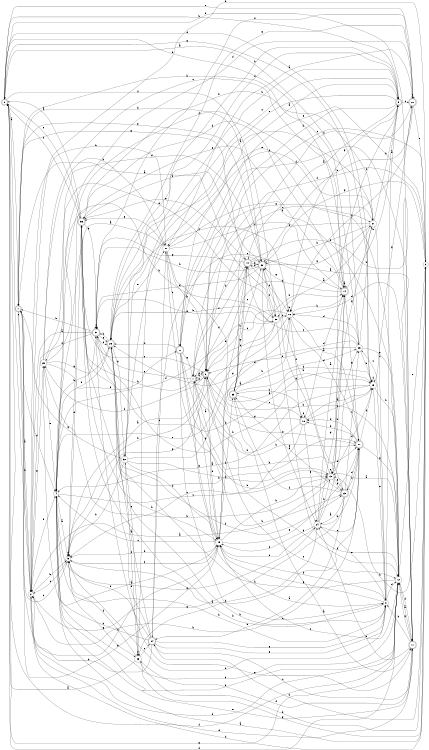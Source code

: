 digraph n30_5 {
__start0 [label="" shape="none"];

rankdir=LR;
size="8,5";

s0 [style="rounded,filled", color="black", fillcolor="white" shape="doublecircle", label="0"];
s1 [style="rounded,filled", color="black", fillcolor="white" shape="doublecircle", label="1"];
s2 [style="filled", color="black", fillcolor="white" shape="circle", label="2"];
s3 [style="filled", color="black", fillcolor="white" shape="circle", label="3"];
s4 [style="filled", color="black", fillcolor="white" shape="circle", label="4"];
s5 [style="filled", color="black", fillcolor="white" shape="circle", label="5"];
s6 [style="rounded,filled", color="black", fillcolor="white" shape="doublecircle", label="6"];
s7 [style="filled", color="black", fillcolor="white" shape="circle", label="7"];
s8 [style="filled", color="black", fillcolor="white" shape="circle", label="8"];
s9 [style="rounded,filled", color="black", fillcolor="white" shape="doublecircle", label="9"];
s10 [style="rounded,filled", color="black", fillcolor="white" shape="doublecircle", label="10"];
s11 [style="rounded,filled", color="black", fillcolor="white" shape="doublecircle", label="11"];
s12 [style="filled", color="black", fillcolor="white" shape="circle", label="12"];
s13 [style="filled", color="black", fillcolor="white" shape="circle", label="13"];
s14 [style="rounded,filled", color="black", fillcolor="white" shape="doublecircle", label="14"];
s15 [style="filled", color="black", fillcolor="white" shape="circle", label="15"];
s16 [style="filled", color="black", fillcolor="white" shape="circle", label="16"];
s17 [style="rounded,filled", color="black", fillcolor="white" shape="doublecircle", label="17"];
s18 [style="rounded,filled", color="black", fillcolor="white" shape="doublecircle", label="18"];
s19 [style="filled", color="black", fillcolor="white" shape="circle", label="19"];
s20 [style="rounded,filled", color="black", fillcolor="white" shape="doublecircle", label="20"];
s21 [style="filled", color="black", fillcolor="white" shape="circle", label="21"];
s22 [style="rounded,filled", color="black", fillcolor="white" shape="doublecircle", label="22"];
s23 [style="rounded,filled", color="black", fillcolor="white" shape="doublecircle", label="23"];
s24 [style="filled", color="black", fillcolor="white" shape="circle", label="24"];
s25 [style="filled", color="black", fillcolor="white" shape="circle", label="25"];
s26 [style="rounded,filled", color="black", fillcolor="white" shape="doublecircle", label="26"];
s27 [style="filled", color="black", fillcolor="white" shape="circle", label="27"];
s28 [style="filled", color="black", fillcolor="white" shape="circle", label="28"];
s29 [style="filled", color="black", fillcolor="white" shape="circle", label="29"];
s30 [style="rounded,filled", color="black", fillcolor="white" shape="doublecircle", label="30"];
s31 [style="rounded,filled", color="black", fillcolor="white" shape="doublecircle", label="31"];
s32 [style="filled", color="black", fillcolor="white" shape="circle", label="32"];
s33 [style="filled", color="black", fillcolor="white" shape="circle", label="33"];
s34 [style="rounded,filled", color="black", fillcolor="white" shape="doublecircle", label="34"];
s35 [style="rounded,filled", color="black", fillcolor="white" shape="doublecircle", label="35"];
s36 [style="rounded,filled", color="black", fillcolor="white" shape="doublecircle", label="36"];
s0 -> s1 [label="a"];
s0 -> s14 [label="b"];
s0 -> s36 [label="c"];
s0 -> s12 [label="d"];
s0 -> s20 [label="e"];
s0 -> s28 [label="f"];
s0 -> s19 [label="g"];
s0 -> s9 [label="h"];
s1 -> s2 [label="a"];
s1 -> s2 [label="b"];
s1 -> s5 [label="c"];
s1 -> s4 [label="d"];
s1 -> s30 [label="e"];
s1 -> s15 [label="f"];
s1 -> s10 [label="g"];
s1 -> s25 [label="h"];
s2 -> s3 [label="a"];
s2 -> s5 [label="b"];
s2 -> s0 [label="c"];
s2 -> s12 [label="d"];
s2 -> s11 [label="e"];
s2 -> s4 [label="f"];
s2 -> s29 [label="g"];
s2 -> s21 [label="h"];
s3 -> s4 [label="a"];
s3 -> s34 [label="b"];
s3 -> s6 [label="c"];
s3 -> s2 [label="d"];
s3 -> s22 [label="e"];
s3 -> s6 [label="f"];
s3 -> s30 [label="g"];
s3 -> s13 [label="h"];
s4 -> s5 [label="a"];
s4 -> s31 [label="b"];
s4 -> s13 [label="c"];
s4 -> s28 [label="d"];
s4 -> s11 [label="e"];
s4 -> s12 [label="f"];
s4 -> s24 [label="g"];
s4 -> s8 [label="h"];
s5 -> s6 [label="a"];
s5 -> s6 [label="b"];
s5 -> s2 [label="c"];
s5 -> s5 [label="d"];
s5 -> s36 [label="e"];
s5 -> s15 [label="f"];
s5 -> s33 [label="g"];
s5 -> s27 [label="h"];
s6 -> s7 [label="a"];
s6 -> s12 [label="b"];
s6 -> s12 [label="c"];
s6 -> s15 [label="d"];
s6 -> s7 [label="e"];
s6 -> s29 [label="f"];
s6 -> s12 [label="g"];
s6 -> s10 [label="h"];
s7 -> s8 [label="a"];
s7 -> s17 [label="b"];
s7 -> s27 [label="c"];
s7 -> s6 [label="d"];
s7 -> s31 [label="e"];
s7 -> s10 [label="f"];
s7 -> s15 [label="g"];
s7 -> s36 [label="h"];
s8 -> s9 [label="a"];
s8 -> s5 [label="b"];
s8 -> s25 [label="c"];
s8 -> s12 [label="d"];
s8 -> s24 [label="e"];
s8 -> s15 [label="f"];
s8 -> s15 [label="g"];
s8 -> s36 [label="h"];
s9 -> s10 [label="a"];
s9 -> s6 [label="b"];
s9 -> s20 [label="c"];
s9 -> s26 [label="d"];
s9 -> s33 [label="e"];
s9 -> s13 [label="f"];
s9 -> s16 [label="g"];
s9 -> s32 [label="h"];
s10 -> s11 [label="a"];
s10 -> s30 [label="b"];
s10 -> s16 [label="c"];
s10 -> s7 [label="d"];
s10 -> s36 [label="e"];
s10 -> s11 [label="f"];
s10 -> s31 [label="g"];
s10 -> s35 [label="h"];
s11 -> s12 [label="a"];
s11 -> s24 [label="b"];
s11 -> s34 [label="c"];
s11 -> s16 [label="d"];
s11 -> s0 [label="e"];
s11 -> s33 [label="f"];
s11 -> s12 [label="g"];
s11 -> s8 [label="h"];
s12 -> s13 [label="a"];
s12 -> s4 [label="b"];
s12 -> s15 [label="c"];
s12 -> s11 [label="d"];
s12 -> s3 [label="e"];
s12 -> s0 [label="f"];
s12 -> s0 [label="g"];
s12 -> s26 [label="h"];
s13 -> s2 [label="a"];
s13 -> s14 [label="b"];
s13 -> s13 [label="c"];
s13 -> s23 [label="d"];
s13 -> s23 [label="e"];
s13 -> s19 [label="f"];
s13 -> s30 [label="g"];
s13 -> s29 [label="h"];
s14 -> s14 [label="a"];
s14 -> s15 [label="b"];
s14 -> s34 [label="c"];
s14 -> s36 [label="d"];
s14 -> s36 [label="e"];
s14 -> s4 [label="f"];
s14 -> s17 [label="g"];
s14 -> s9 [label="h"];
s15 -> s7 [label="a"];
s15 -> s5 [label="b"];
s15 -> s4 [label="c"];
s15 -> s16 [label="d"];
s15 -> s17 [label="e"];
s15 -> s35 [label="f"];
s15 -> s1 [label="g"];
s15 -> s13 [label="h"];
s16 -> s17 [label="a"];
s16 -> s16 [label="b"];
s16 -> s6 [label="c"];
s16 -> s17 [label="d"];
s16 -> s4 [label="e"];
s16 -> s18 [label="f"];
s16 -> s30 [label="g"];
s16 -> s14 [label="h"];
s17 -> s5 [label="a"];
s17 -> s18 [label="b"];
s17 -> s23 [label="c"];
s17 -> s18 [label="d"];
s17 -> s6 [label="e"];
s17 -> s19 [label="f"];
s17 -> s12 [label="g"];
s17 -> s2 [label="h"];
s18 -> s19 [label="a"];
s18 -> s7 [label="b"];
s18 -> s5 [label="c"];
s18 -> s14 [label="d"];
s18 -> s24 [label="e"];
s18 -> s18 [label="f"];
s18 -> s6 [label="g"];
s18 -> s35 [label="h"];
s19 -> s4 [label="a"];
s19 -> s12 [label="b"];
s19 -> s18 [label="c"];
s19 -> s0 [label="d"];
s19 -> s8 [label="e"];
s19 -> s19 [label="f"];
s19 -> s20 [label="g"];
s19 -> s31 [label="h"];
s20 -> s21 [label="a"];
s20 -> s30 [label="b"];
s20 -> s20 [label="c"];
s20 -> s4 [label="d"];
s20 -> s3 [label="e"];
s20 -> s31 [label="f"];
s20 -> s26 [label="g"];
s20 -> s16 [label="h"];
s21 -> s4 [label="a"];
s21 -> s13 [label="b"];
s21 -> s22 [label="c"];
s21 -> s14 [label="d"];
s21 -> s36 [label="e"];
s21 -> s12 [label="f"];
s21 -> s19 [label="g"];
s21 -> s6 [label="h"];
s22 -> s9 [label="a"];
s22 -> s23 [label="b"];
s22 -> s8 [label="c"];
s22 -> s26 [label="d"];
s22 -> s15 [label="e"];
s22 -> s11 [label="f"];
s22 -> s7 [label="g"];
s22 -> s17 [label="h"];
s23 -> s24 [label="a"];
s23 -> s30 [label="b"];
s23 -> s25 [label="c"];
s23 -> s17 [label="d"];
s23 -> s35 [label="e"];
s23 -> s35 [label="f"];
s23 -> s2 [label="g"];
s23 -> s34 [label="h"];
s24 -> s14 [label="a"];
s24 -> s13 [label="b"];
s24 -> s17 [label="c"];
s24 -> s15 [label="d"];
s24 -> s25 [label="e"];
s24 -> s15 [label="f"];
s24 -> s14 [label="g"];
s24 -> s17 [label="h"];
s25 -> s0 [label="a"];
s25 -> s19 [label="b"];
s25 -> s10 [label="c"];
s25 -> s16 [label="d"];
s25 -> s12 [label="e"];
s25 -> s6 [label="f"];
s25 -> s26 [label="g"];
s25 -> s27 [label="h"];
s26 -> s27 [label="a"];
s26 -> s9 [label="b"];
s26 -> s16 [label="c"];
s26 -> s4 [label="d"];
s26 -> s21 [label="e"];
s26 -> s23 [label="f"];
s26 -> s32 [label="g"];
s26 -> s31 [label="h"];
s27 -> s28 [label="a"];
s27 -> s9 [label="b"];
s27 -> s8 [label="c"];
s27 -> s6 [label="d"];
s27 -> s22 [label="e"];
s27 -> s21 [label="f"];
s27 -> s13 [label="g"];
s27 -> s30 [label="h"];
s28 -> s1 [label="a"];
s28 -> s26 [label="b"];
s28 -> s6 [label="c"];
s28 -> s29 [label="d"];
s28 -> s31 [label="e"];
s28 -> s12 [label="f"];
s28 -> s5 [label="g"];
s28 -> s16 [label="h"];
s29 -> s15 [label="a"];
s29 -> s21 [label="b"];
s29 -> s14 [label="c"];
s29 -> s30 [label="d"];
s29 -> s4 [label="e"];
s29 -> s22 [label="f"];
s29 -> s26 [label="g"];
s29 -> s28 [label="h"];
s30 -> s10 [label="a"];
s30 -> s31 [label="b"];
s30 -> s28 [label="c"];
s30 -> s7 [label="d"];
s30 -> s31 [label="e"];
s30 -> s24 [label="f"];
s30 -> s27 [label="g"];
s30 -> s1 [label="h"];
s31 -> s2 [label="a"];
s31 -> s1 [label="b"];
s31 -> s31 [label="c"];
s31 -> s2 [label="d"];
s31 -> s11 [label="e"];
s31 -> s26 [label="f"];
s31 -> s26 [label="g"];
s31 -> s8 [label="h"];
s32 -> s25 [label="a"];
s32 -> s5 [label="b"];
s32 -> s9 [label="c"];
s32 -> s15 [label="d"];
s32 -> s12 [label="e"];
s32 -> s33 [label="f"];
s32 -> s1 [label="g"];
s32 -> s13 [label="h"];
s33 -> s0 [label="a"];
s33 -> s24 [label="b"];
s33 -> s34 [label="c"];
s33 -> s33 [label="d"];
s33 -> s32 [label="e"];
s33 -> s5 [label="f"];
s33 -> s3 [label="g"];
s33 -> s3 [label="h"];
s34 -> s26 [label="a"];
s34 -> s5 [label="b"];
s34 -> s21 [label="c"];
s34 -> s2 [label="d"];
s34 -> s8 [label="e"];
s34 -> s26 [label="f"];
s34 -> s8 [label="g"];
s34 -> s4 [label="h"];
s35 -> s11 [label="a"];
s35 -> s14 [label="b"];
s35 -> s30 [label="c"];
s35 -> s19 [label="d"];
s35 -> s18 [label="e"];
s35 -> s20 [label="f"];
s35 -> s10 [label="g"];
s35 -> s16 [label="h"];
s36 -> s0 [label="a"];
s36 -> s15 [label="b"];
s36 -> s6 [label="c"];
s36 -> s19 [label="d"];
s36 -> s0 [label="e"];
s36 -> s30 [label="f"];
s36 -> s31 [label="g"];
s36 -> s17 [label="h"];

}